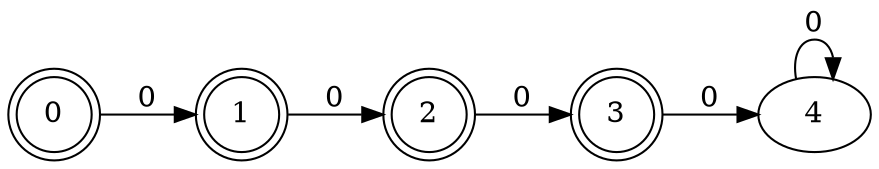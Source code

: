 digraph Automata {
	rankdir=LR
	0 [label=0 shape=doublecircle]
	0 -> 1 [label=0]
	1 [label=1 shape=doublecircle]
	1 -> 2 [label=0]
	2 [label=2 shape=doublecircle]
	2 -> 3 [label=0]
	3 [label=3 shape=doublecircle]
	3 -> 4 [label=0]
	4 [label=4]
	4 -> 4 [label=0]
}
